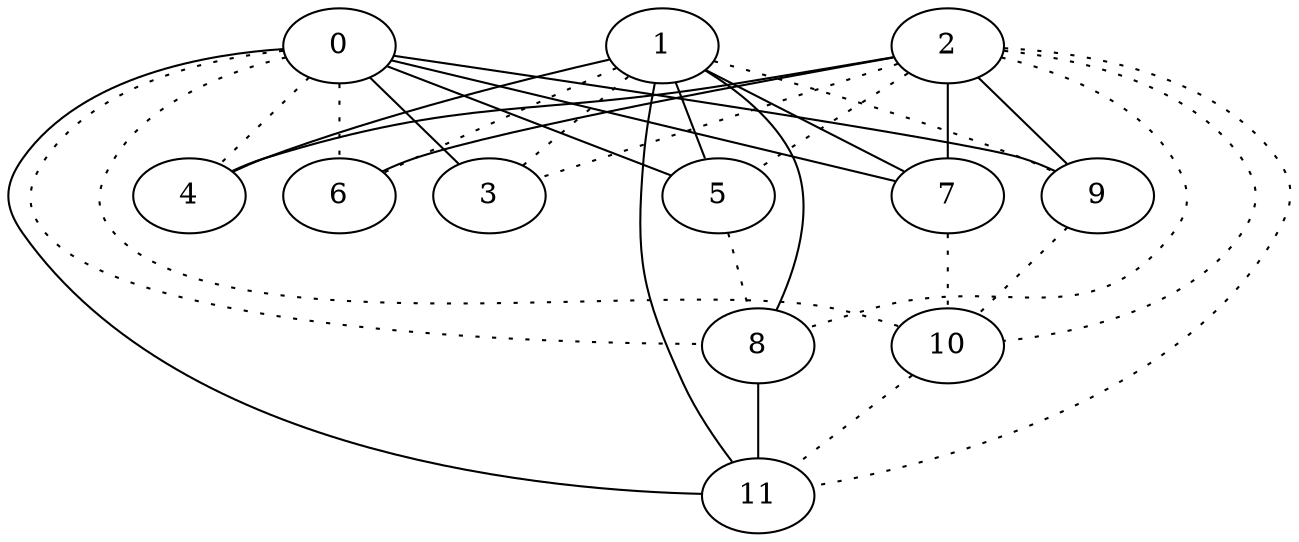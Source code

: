 graph {
a0[label=0];
a1[label=1];
a2[label=2];
a3[label=3];
a4[label=4];
a5[label=5];
a6[label=6];
a7[label=7];
a8[label=8];
a9[label=9];
a10[label=10];
a11[label=11];
a0 -- a3;
a0 -- a4 [style=dotted];
a0 -- a5;
a0 -- a6 [style=dotted];
a0 -- a7;
a0 -- a8 [style=dotted];
a0 -- a9;
a0 -- a10 [style=dotted];
a0 -- a11;
a1 -- a3 [style=dotted];
a1 -- a4;
a1 -- a5;
a1 -- a6 [style=dotted];
a1 -- a7;
a1 -- a8;
a1 -- a9 [style=dotted];
a1 -- a11;
a2 -- a3 [style=dotted];
a2 -- a4;
a2 -- a5 [style=dotted];
a2 -- a6;
a2 -- a7;
a2 -- a8 [style=dotted];
a2 -- a9;
a2 -- a10 [style=dotted];
a2 -- a11 [style=dotted];
a5 -- a8 [style=dotted];
a7 -- a10 [style=dotted];
a8 -- a11;
a9 -- a10 [style=dotted];
a10 -- a11 [style=dotted];
}
